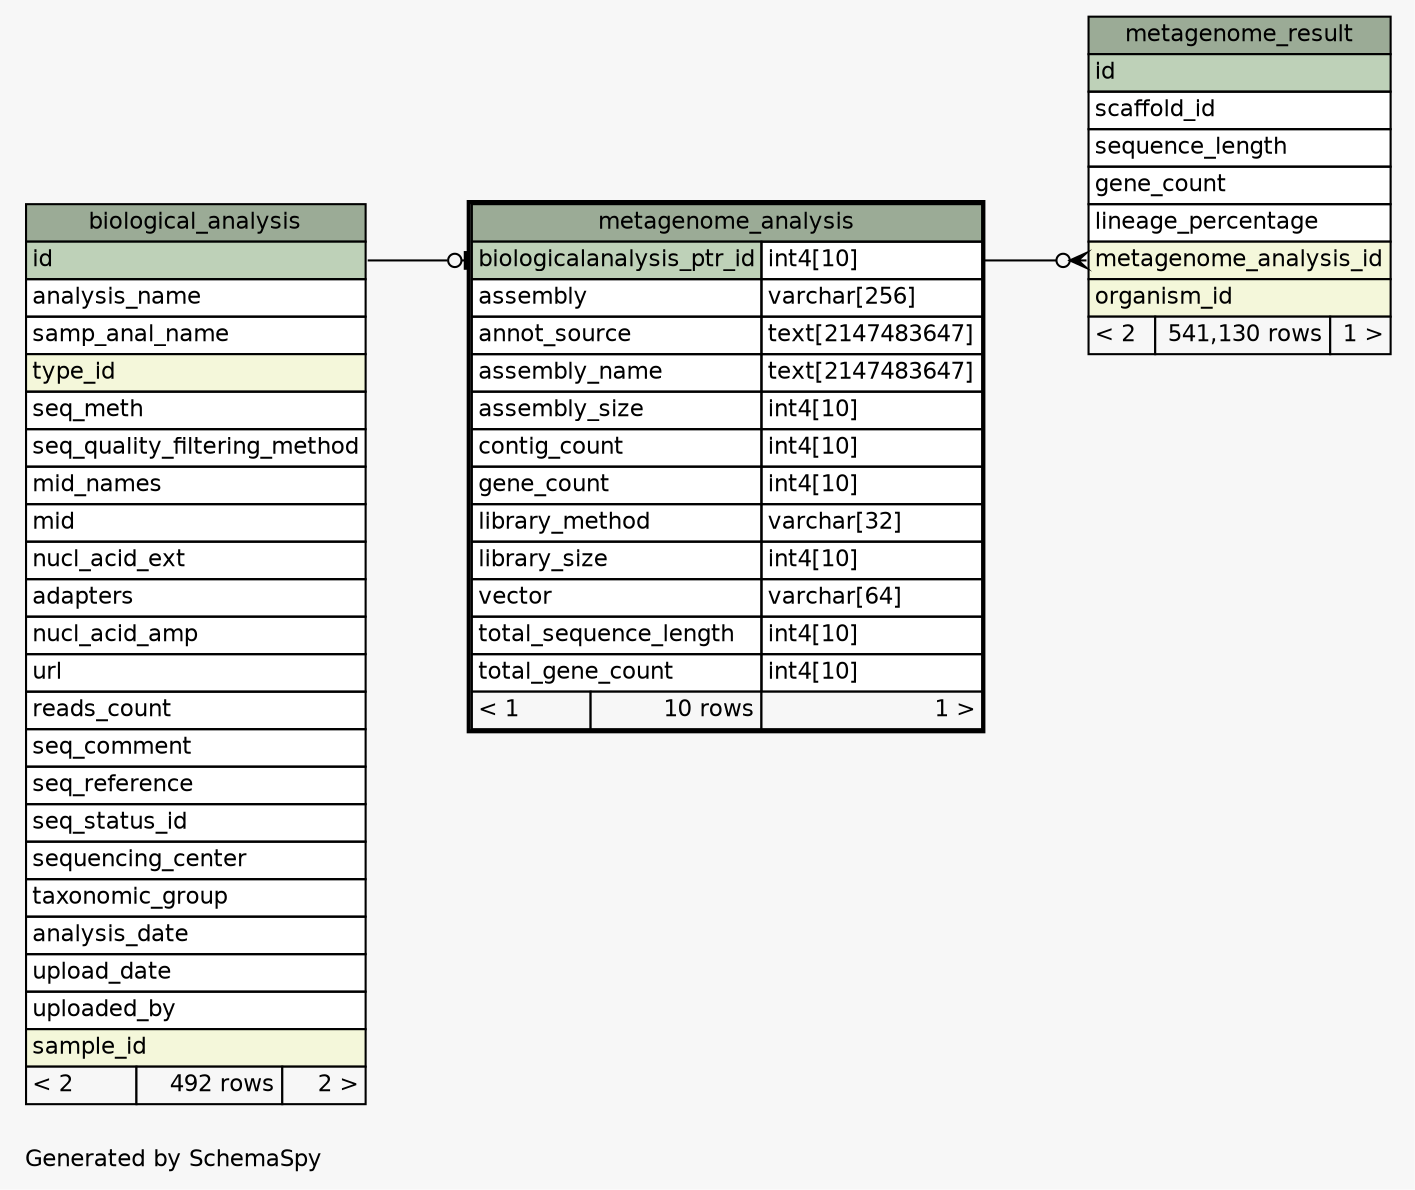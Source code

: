 // dot 2.38.0 on Windows 7 6.1
// SchemaSpy rev 590
digraph "oneDegreeRelationshipsDiagram" {
  graph [
    rankdir="RL"
    bgcolor="#f7f7f7"
    label="\nGenerated by SchemaSpy"
    labeljust="l"
    nodesep="0.18"
    ranksep="0.46"
    fontname="Helvetica"
    fontsize="11"
  ];
  node [
    fontname="Helvetica"
    fontsize="11"
    shape="plaintext"
  ];
  edge [
    arrowsize="0.8"
  ];
  "metagenome_analysis":"biologicalanalysis_ptr_id":w -> "biological_analysis":"id":e [arrowhead=none dir=back arrowtail=teeodot];
  "metagenome_result":"metagenome_analysis_id":w -> "metagenome_analysis":"biologicalanalysis_ptr_id.type":e [arrowhead=none dir=back arrowtail=crowodot];
  "biological_analysis" [
    label=<
    <TABLE BORDER="0" CELLBORDER="1" CELLSPACING="0" BGCOLOR="#ffffff">
      <TR><TD COLSPAN="3" BGCOLOR="#9bab96" ALIGN="CENTER">biological_analysis</TD></TR>
      <TR><TD PORT="id" COLSPAN="3" BGCOLOR="#bed1b8" ALIGN="LEFT">id</TD></TR>
      <TR><TD PORT="analysis_name" COLSPAN="3" ALIGN="LEFT">analysis_name</TD></TR>
      <TR><TD PORT="samp_anal_name" COLSPAN="3" ALIGN="LEFT">samp_anal_name</TD></TR>
      <TR><TD PORT="type_id" COLSPAN="3" BGCOLOR="#f4f7da" ALIGN="LEFT">type_id</TD></TR>
      <TR><TD PORT="seq_meth" COLSPAN="3" ALIGN="LEFT">seq_meth</TD></TR>
      <TR><TD PORT="seq_quality_filtering_method" COLSPAN="3" ALIGN="LEFT">seq_quality_filtering_method</TD></TR>
      <TR><TD PORT="mid_names" COLSPAN="3" ALIGN="LEFT">mid_names</TD></TR>
      <TR><TD PORT="mid" COLSPAN="3" ALIGN="LEFT">mid</TD></TR>
      <TR><TD PORT="nucl_acid_ext" COLSPAN="3" ALIGN="LEFT">nucl_acid_ext</TD></TR>
      <TR><TD PORT="adapters" COLSPAN="3" ALIGN="LEFT">adapters</TD></TR>
      <TR><TD PORT="nucl_acid_amp" COLSPAN="3" ALIGN="LEFT">nucl_acid_amp</TD></TR>
      <TR><TD PORT="url" COLSPAN="3" ALIGN="LEFT">url</TD></TR>
      <TR><TD PORT="reads_count" COLSPAN="3" ALIGN="LEFT">reads_count</TD></TR>
      <TR><TD PORT="seq_comment" COLSPAN="3" ALIGN="LEFT">seq_comment</TD></TR>
      <TR><TD PORT="seq_reference" COLSPAN="3" ALIGN="LEFT">seq_reference</TD></TR>
      <TR><TD PORT="seq_status_id" COLSPAN="3" ALIGN="LEFT">seq_status_id</TD></TR>
      <TR><TD PORT="sequencing_center" COLSPAN="3" ALIGN="LEFT">sequencing_center</TD></TR>
      <TR><TD PORT="taxonomic_group" COLSPAN="3" ALIGN="LEFT">taxonomic_group</TD></TR>
      <TR><TD PORT="analysis_date" COLSPAN="3" ALIGN="LEFT">analysis_date</TD></TR>
      <TR><TD PORT="upload_date" COLSPAN="3" ALIGN="LEFT">upload_date</TD></TR>
      <TR><TD PORT="uploaded_by" COLSPAN="3" ALIGN="LEFT">uploaded_by</TD></TR>
      <TR><TD PORT="sample_id" COLSPAN="3" BGCOLOR="#f4f7da" ALIGN="LEFT">sample_id</TD></TR>
      <TR><TD ALIGN="LEFT" BGCOLOR="#f7f7f7">&lt; 2</TD><TD ALIGN="RIGHT" BGCOLOR="#f7f7f7">492 rows</TD><TD ALIGN="RIGHT" BGCOLOR="#f7f7f7">2 &gt;</TD></TR>
    </TABLE>>
    URL="biological_analysis.html"
    tooltip="biological_analysis"
  ];
  "metagenome_analysis" [
    label=<
    <TABLE BORDER="2" CELLBORDER="1" CELLSPACING="0" BGCOLOR="#ffffff">
      <TR><TD COLSPAN="3" BGCOLOR="#9bab96" ALIGN="CENTER">metagenome_analysis</TD></TR>
      <TR><TD PORT="biologicalanalysis_ptr_id" COLSPAN="2" BGCOLOR="#bed1b8" ALIGN="LEFT">biologicalanalysis_ptr_id</TD><TD PORT="biologicalanalysis_ptr_id.type" ALIGN="LEFT">int4[10]</TD></TR>
      <TR><TD PORT="assembly" COLSPAN="2" ALIGN="LEFT">assembly</TD><TD PORT="assembly.type" ALIGN="LEFT">varchar[256]</TD></TR>
      <TR><TD PORT="annot_source" COLSPAN="2" ALIGN="LEFT">annot_source</TD><TD PORT="annot_source.type" ALIGN="LEFT">text[2147483647]</TD></TR>
      <TR><TD PORT="assembly_name" COLSPAN="2" ALIGN="LEFT">assembly_name</TD><TD PORT="assembly_name.type" ALIGN="LEFT">text[2147483647]</TD></TR>
      <TR><TD PORT="assembly_size" COLSPAN="2" ALIGN="LEFT">assembly_size</TD><TD PORT="assembly_size.type" ALIGN="LEFT">int4[10]</TD></TR>
      <TR><TD PORT="contig_count" COLSPAN="2" ALIGN="LEFT">contig_count</TD><TD PORT="contig_count.type" ALIGN="LEFT">int4[10]</TD></TR>
      <TR><TD PORT="gene_count" COLSPAN="2" ALIGN="LEFT">gene_count</TD><TD PORT="gene_count.type" ALIGN="LEFT">int4[10]</TD></TR>
      <TR><TD PORT="library_method" COLSPAN="2" ALIGN="LEFT">library_method</TD><TD PORT="library_method.type" ALIGN="LEFT">varchar[32]</TD></TR>
      <TR><TD PORT="library_size" COLSPAN="2" ALIGN="LEFT">library_size</TD><TD PORT="library_size.type" ALIGN="LEFT">int4[10]</TD></TR>
      <TR><TD PORT="vector" COLSPAN="2" ALIGN="LEFT">vector</TD><TD PORT="vector.type" ALIGN="LEFT">varchar[64]</TD></TR>
      <TR><TD PORT="total_sequence_length" COLSPAN="2" ALIGN="LEFT">total_sequence_length</TD><TD PORT="total_sequence_length.type" ALIGN="LEFT">int4[10]</TD></TR>
      <TR><TD PORT="total_gene_count" COLSPAN="2" ALIGN="LEFT">total_gene_count</TD><TD PORT="total_gene_count.type" ALIGN="LEFT">int4[10]</TD></TR>
      <TR><TD ALIGN="LEFT" BGCOLOR="#f7f7f7">&lt; 1</TD><TD ALIGN="RIGHT" BGCOLOR="#f7f7f7">10 rows</TD><TD ALIGN="RIGHT" BGCOLOR="#f7f7f7">1 &gt;</TD></TR>
    </TABLE>>
    URL="metagenome_analysis.html"
    tooltip="metagenome_analysis"
  ];
  "metagenome_result" [
    label=<
    <TABLE BORDER="0" CELLBORDER="1" CELLSPACING="0" BGCOLOR="#ffffff">
      <TR><TD COLSPAN="3" BGCOLOR="#9bab96" ALIGN="CENTER">metagenome_result</TD></TR>
      <TR><TD PORT="id" COLSPAN="3" BGCOLOR="#bed1b8" ALIGN="LEFT">id</TD></TR>
      <TR><TD PORT="scaffold_id" COLSPAN="3" ALIGN="LEFT">scaffold_id</TD></TR>
      <TR><TD PORT="sequence_length" COLSPAN="3" ALIGN="LEFT">sequence_length</TD></TR>
      <TR><TD PORT="gene_count" COLSPAN="3" ALIGN="LEFT">gene_count</TD></TR>
      <TR><TD PORT="lineage_percentage" COLSPAN="3" ALIGN="LEFT">lineage_percentage</TD></TR>
      <TR><TD PORT="metagenome_analysis_id" COLSPAN="3" BGCOLOR="#f4f7da" ALIGN="LEFT">metagenome_analysis_id</TD></TR>
      <TR><TD PORT="organism_id" COLSPAN="3" BGCOLOR="#f4f7da" ALIGN="LEFT">organism_id</TD></TR>
      <TR><TD ALIGN="LEFT" BGCOLOR="#f7f7f7">&lt; 2</TD><TD ALIGN="RIGHT" BGCOLOR="#f7f7f7">541,130 rows</TD><TD ALIGN="RIGHT" BGCOLOR="#f7f7f7">1 &gt;</TD></TR>
    </TABLE>>
    URL="metagenome_result.html"
    tooltip="metagenome_result"
  ];
}
